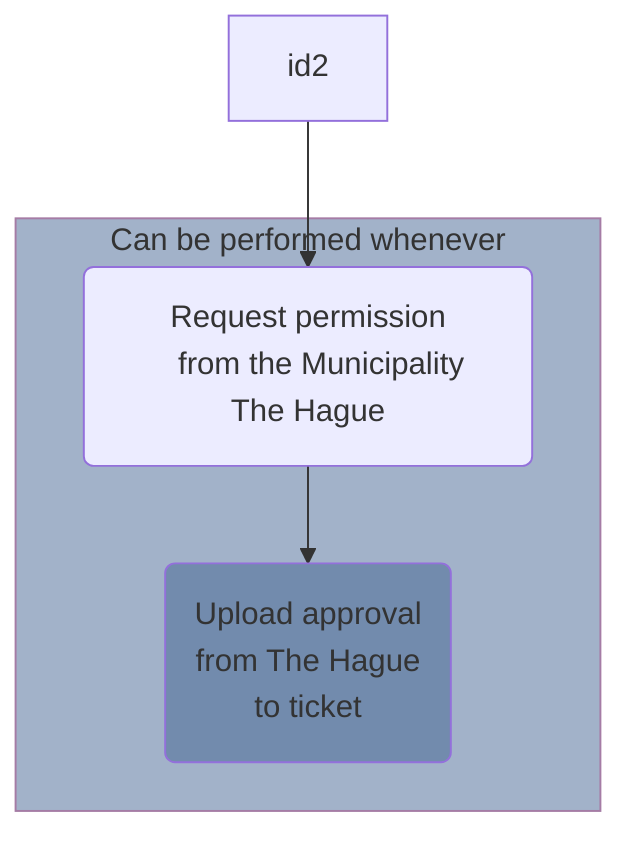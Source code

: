 flowchart TD
subgraph external [Can be performed whenever]
    idE1(Request permission
    from the Municipality The Hague) --> idE2(Upload approval
    from The Hague
    to ticket)
end

id2 --> idE1

style idE2 fill:#728bad
style external fill:#a2b2c9, stroke:#a57ca5
click idE2 "https://elan-dcc.github.io/researchers/wmo" "WMO" _blank
click idE2 "https://elanresearch.nl" "ELAN research" _blank